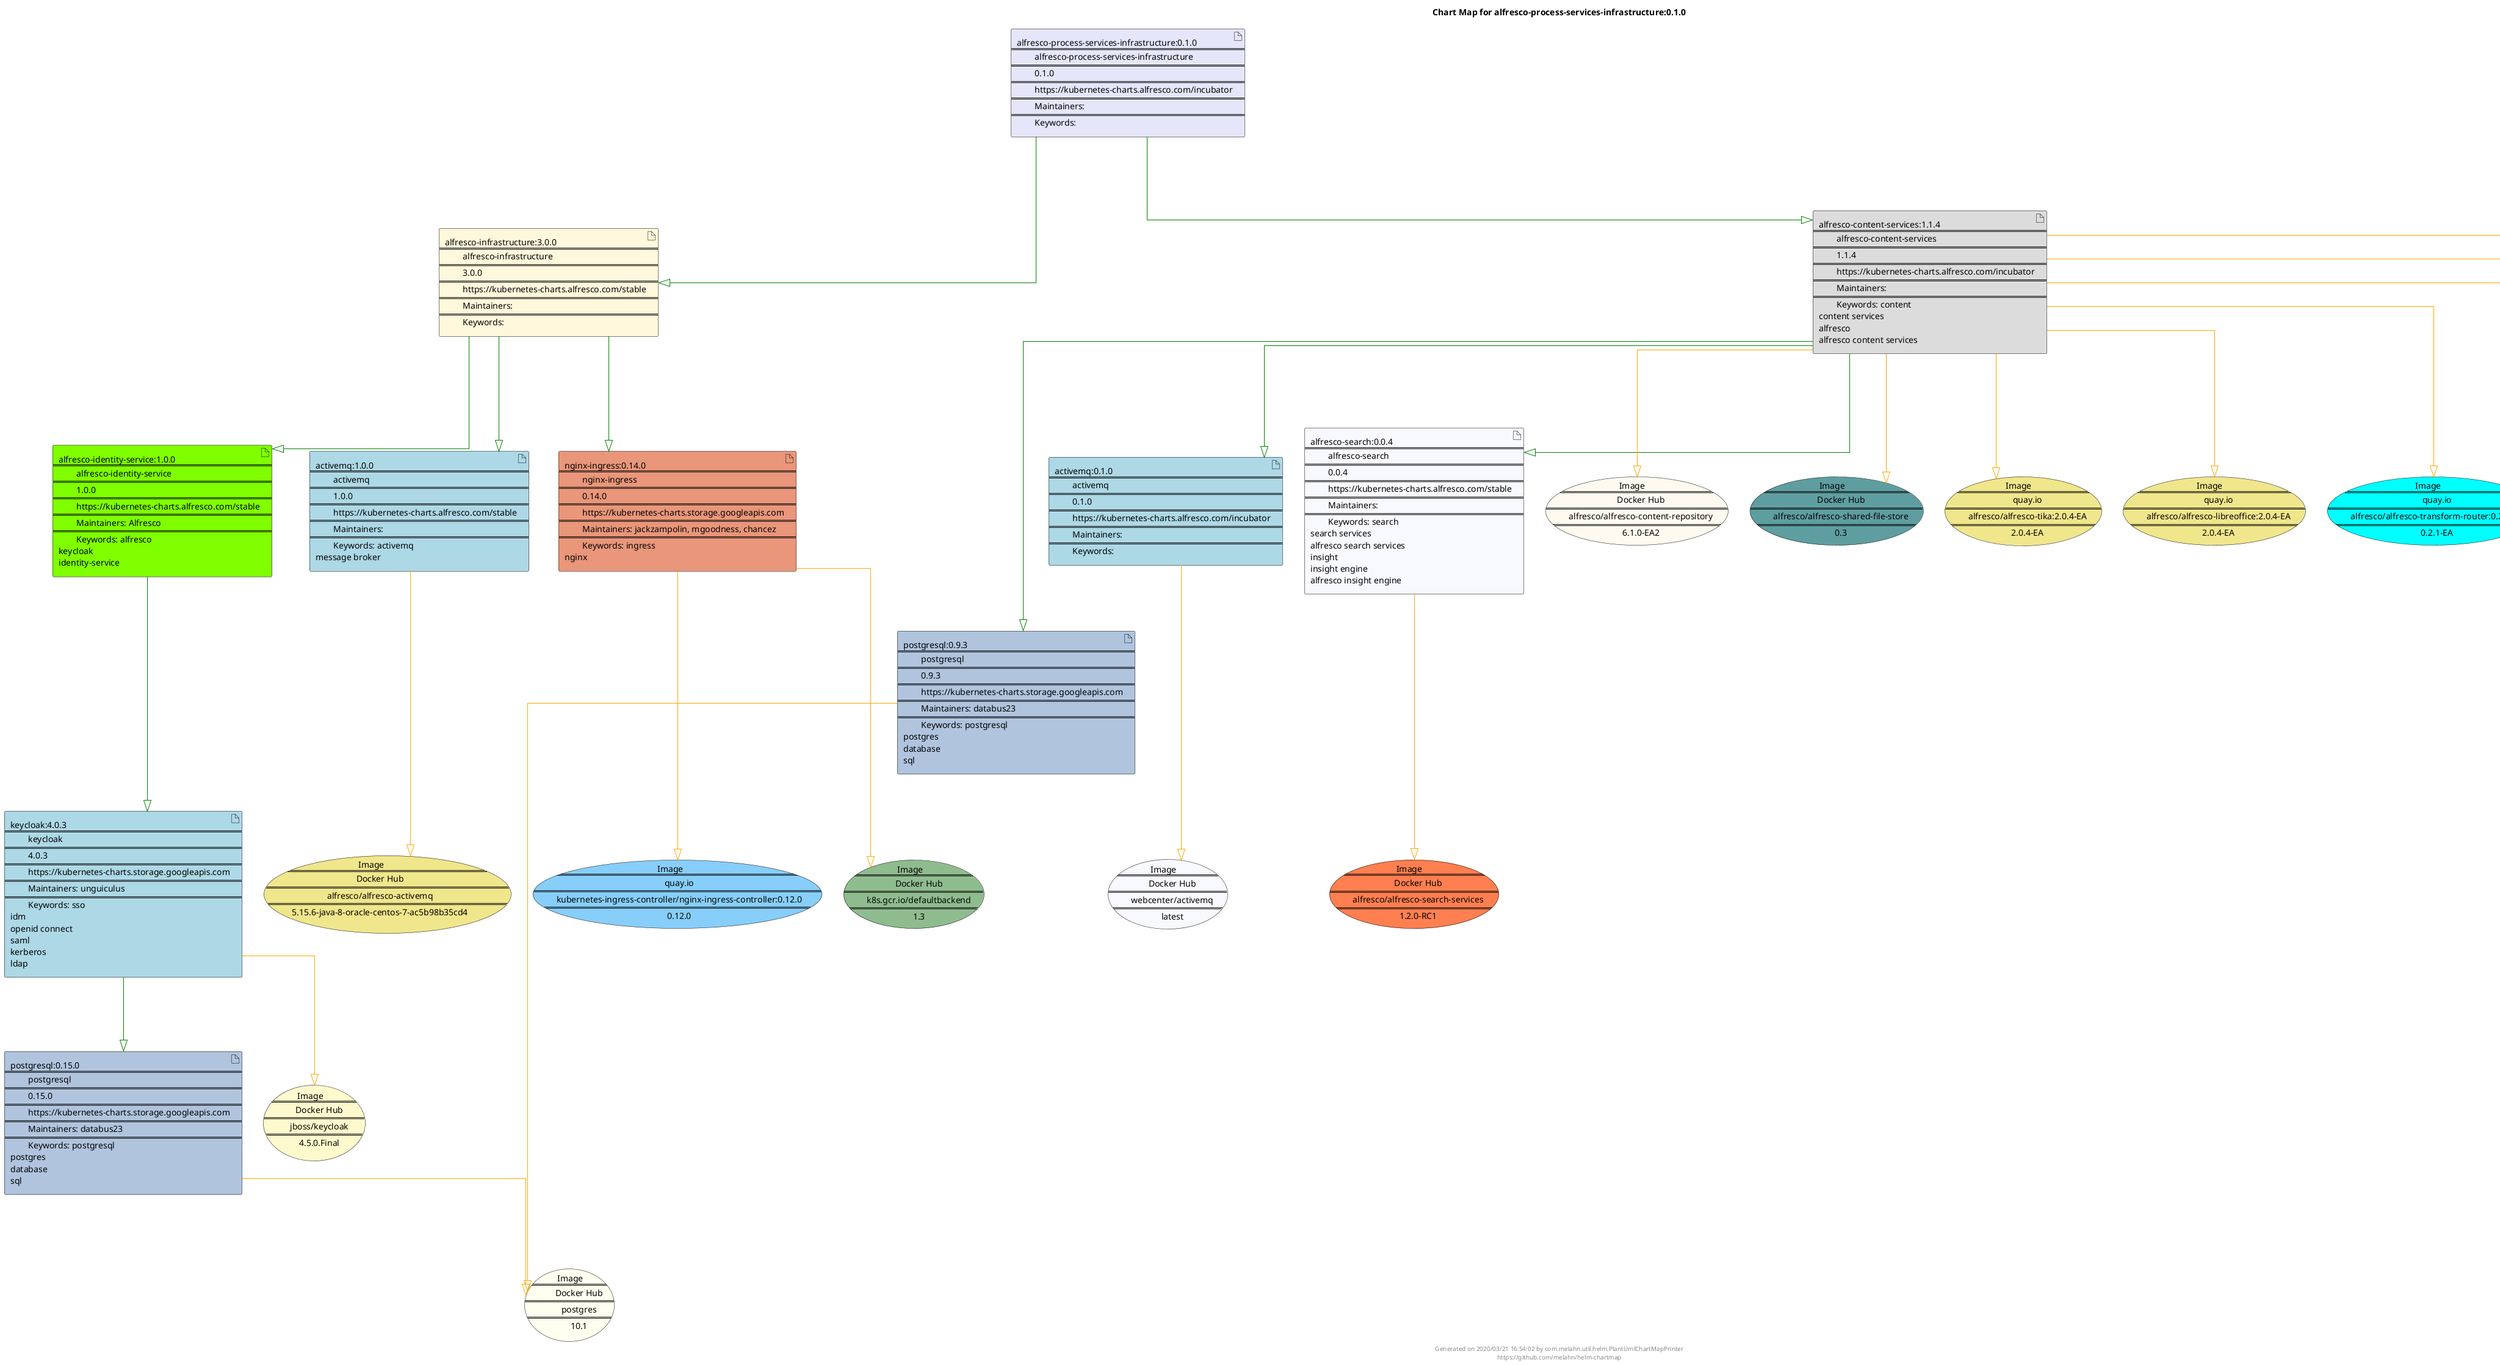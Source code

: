 @startuml
skinparam linetype ortho
skinparam backgroundColor white
skinparam usecaseBorderColor black
skinparam usecaseArrowColor LightSlateGray
skinparam artifactBorderColor black
skinparam artifactArrowColor LightSlateGray

title Chart Map for alfresco-process-services-infrastructure:0.1.0

'There are 11 referenced Helm Charts
artifact "postgresql:0.9.3\n====\n\tpostgresql\n====\n\t0.9.3\n====\n\thttps://kubernetes-charts.storage.googleapis.com\n====\n\tMaintainers: databus23\n====\n\tKeywords: postgresql\npostgres\ndatabase\nsql" as postgresql_0_9_3 #LightSteelBlue
artifact "keycloak:4.0.3\n====\n\tkeycloak\n====\n\t4.0.3\n====\n\thttps://kubernetes-charts.storage.googleapis.com\n====\n\tMaintainers: unguiculus\n====\n\tKeywords: sso\nidm\nopenid connect\nsaml\nkerberos\nldap" as keycloak_4_0_3 #LightBlue
artifact "alfresco-infrastructure:3.0.0\n====\n\talfresco-infrastructure\n====\n\t3.0.0\n====\n\thttps://kubernetes-charts.alfresco.com/stable\n====\n\tMaintainers: \n====\n\tKeywords: " as alfresco_infrastructure_3_0_0 #Cornsilk
artifact "alfresco-identity-service:1.0.0\n====\n\talfresco-identity-service\n====\n\t1.0.0\n====\n\thttps://kubernetes-charts.alfresco.com/stable\n====\n\tMaintainers: Alfresco\n====\n\tKeywords: alfresco\nkeycloak\nidentity-service" as alfresco_identity_service_1_0_0 #Chartreuse
artifact "activemq:1.0.0\n====\n\tactivemq\n====\n\t1.0.0\n====\n\thttps://kubernetes-charts.alfresco.com/stable\n====\n\tMaintainers: \n====\n\tKeywords: activemq\nmessage broker" as activemq_1_0_0 #LightBlue
artifact "postgresql:0.15.0\n====\n\tpostgresql\n====\n\t0.15.0\n====\n\thttps://kubernetes-charts.storage.googleapis.com\n====\n\tMaintainers: databus23\n====\n\tKeywords: postgresql\npostgres\ndatabase\nsql" as postgresql_0_15_0 #LightSteelBlue
artifact "alfresco-process-services-infrastructure:0.1.0\n====\n\talfresco-process-services-infrastructure\n====\n\t0.1.0\n====\n\thttps://kubernetes-charts.alfresco.com/incubator\n====\n\tMaintainers: \n====\n\tKeywords: " as alfresco_process_services_infrastructure_0_1_0 #Lavender
artifact "activemq:0.1.0\n====\n\tactivemq\n====\n\t0.1.0\n====\n\thttps://kubernetes-charts.alfresco.com/incubator\n====\n\tMaintainers: \n====\n\tKeywords: " as activemq_0_1_0 #LightBlue
artifact "nginx-ingress:0.14.0\n====\n\tnginx-ingress\n====\n\t0.14.0\n====\n\thttps://kubernetes-charts.storage.googleapis.com\n====\n\tMaintainers: jackzampolin, mgoodness, chancez\n====\n\tKeywords: ingress\nnginx" as nginx_ingress_0_14_0 #DarkSalmon
artifact "alfresco-search:0.0.4\n====\n\talfresco-search\n====\n\t0.0.4\n====\n\thttps://kubernetes-charts.alfresco.com/stable\n====\n\tMaintainers: \n====\n\tKeywords: search\nsearch services\nalfresco search services\ninsight\ninsight engine\nalfresco insight engine" as alfresco_search_0_0_4 #GhostWhite
artifact "alfresco-content-services:1.1.4\n====\n\talfresco-content-services\n====\n\t1.1.4\n====\n\thttps://kubernetes-charts.alfresco.com/incubator\n====\n\tMaintainers: \n====\n\tKeywords: content\ncontent services\nalfresco\nalfresco content services" as alfresco_content_services_1_1_4 #Gainsboro

'There are 15 referenced Docker Images
usecase "Image\n====\n\tDocker Hub\n====\n\talfresco/alfresco-content-repository\n====\n\t6.1.0-EA2" as alfresco_alfresco_content_repository_6_1_0_EA2 #FloralWhite
usecase "Image\n====\n\tDocker Hub\n====\n\talfresco/alfresco-shared-file-store\n====\n\t0.3" as alfresco_alfresco_shared_file_store_0_3 #CadetBlue
usecase "Image\n====\n\tquay.io\n====\n\talfresco/alfresco-tika:2.0.4-EA\n====\n\t2.0.4-EA" as quay_io_alfresco_alfresco_tika_2_0_4_EA #Khaki
usecase "Image\n====\n\tDocker Hub\n====\n\tpostgres\n====\n\t10.1" as postgres_10_1 #Ivory
usecase "Image\n====\n\tquay.io\n====\n\talfresco/alfresco-libreoffice:2.0.4-EA\n====\n\t2.0.4-EA" as quay_io_alfresco_alfresco_libreoffice_2_0_4_EA #Khaki
usecase "Image\n====\n\tquay.io\n====\n\tkubernetes-ingress-controller/nginx-ingress-controller:0.12.0\n====\n\t0.12.0" as quay_io_kubernetes_ingress_controller_nginx_ingress_controller_0_12_0 #LightSkyBlue
usecase "Image\n====\n\tDocker Hub\n====\n\talfresco/alfresco-search-services\n====\n\t1.2.0-RC1" as alfresco_alfresco_search_services_1_2_0_RC1 #Coral
usecase "Image\n====\n\tDocker Hub\n====\n\talfresco/alfresco-activemq\n====\n\t5.15.6-java-8-oracle-centos-7-ac5b98b35cd4" as alfresco_alfresco_activemq_5_15_6_java_8_oracle_centos_7_ac5b98b35cd4 #Khaki
usecase "Image\n====\n\tquay.io\n====\n\talfresco/alfresco-transform-router:0.2.1-EA\n====\n\t0.2.1-EA" as quay_io_alfresco_alfresco_transform_router_0_2_1_EA #Aqua
usecase "Image\n====\n\tquay.io\n====\n\talfresco/alfresco-imagemagick:2.0.4-EA\n====\n\t2.0.4-EA" as quay_io_alfresco_alfresco_imagemagick_2_0_4_EA #Cyan
usecase "Image\n====\n\tDocker Hub\n====\n\tk8s.gcr.io/defaultbackend\n====\n\t1.3" as k8s_gcr_io_defaultbackend_1_3 #DarkSeaGreen
usecase "Image\n====\n\tquay.io\n====\n\talfresco/alfresco-pdf-renderer:2.0.4-EA\n====\n\t2.0.4-EA" as quay_io_alfresco_alfresco_pdf_renderer_2_0_4_EA #GoldenRod
usecase "Image\n====\n\tDocker Hub\n====\n\twebcenter/activemq\n====\n\tlatest" as webcenter_activemq_latest #GhostWhite
usecase "Image\n====\n\tDocker Hub\n====\n\tjboss/keycloak\n====\n\t4.5.0.Final" as jboss_keycloak_4_5_0_Final #LemonChiffon
usecase "Image\n====\n\tDocker Hub\n====\n\talfresco/alfresco-share\n====\n\t6.0" as alfresco_alfresco_share_6_0 #LightSalmon

'Chart Dependencies
alfresco_process_services_infrastructure_0_1_0--[#green]-|>alfresco_content_services_1_1_4
alfresco_content_services_1_1_4--[#green]-|>postgresql_0_9_3
alfresco_content_services_1_1_4--[#green]-|>alfresco_search_0_0_4
alfresco_content_services_1_1_4--[#green]-|>activemq_0_1_0
alfresco_process_services_infrastructure_0_1_0--[#green]-|>alfresco_infrastructure_3_0_0
alfresco_infrastructure_3_0_0--[#green]-|>activemq_1_0_0
alfresco_infrastructure_3_0_0--[#green]-|>alfresco_identity_service_1_0_0
alfresco_identity_service_1_0_0--[#green]-|>keycloak_4_0_3
keycloak_4_0_3--[#green]-|>postgresql_0_15_0
alfresco_infrastructure_3_0_0--[#green]-|>nginx_ingress_0_14_0
postgresql_0_9_3--[#orange]-|>postgres_10_1
keycloak_4_0_3--[#orange]-|>jboss_keycloak_4_5_0_Final
activemq_1_0_0--[#orange]-|>alfresco_alfresco_activemq_5_15_6_java_8_oracle_centos_7_ac5b98b35cd4
postgresql_0_15_0--[#orange]-|>postgres_10_1
activemq_0_1_0--[#orange]-|>webcenter_activemq_latest
nginx_ingress_0_14_0--[#orange]-|>k8s_gcr_io_defaultbackend_1_3
nginx_ingress_0_14_0--[#orange]-|>quay_io_kubernetes_ingress_controller_nginx_ingress_controller_0_12_0
alfresco_search_0_0_4--[#orange]-|>alfresco_alfresco_search_services_1_2_0_RC1
alfresco_content_services_1_1_4--[#orange]-|>quay_io_alfresco_alfresco_tika_2_0_4_EA
alfresco_content_services_1_1_4--[#orange]-|>quay_io_alfresco_alfresco_imagemagick_2_0_4_EA
alfresco_content_services_1_1_4--[#orange]-|>alfresco_alfresco_share_6_0
alfresco_content_services_1_1_4--[#orange]-|>quay_io_alfresco_alfresco_pdf_renderer_2_0_4_EA
alfresco_content_services_1_1_4--[#orange]-|>alfresco_alfresco_shared_file_store_0_3
alfresco_content_services_1_1_4--[#orange]-|>quay_io_alfresco_alfresco_libreoffice_2_0_4_EA
alfresco_content_services_1_1_4--[#orange]-|>alfresco_alfresco_content_repository_6_1_0_EA2
alfresco_content_services_1_1_4--[#orange]-|>quay_io_alfresco_alfresco_transform_router_0_2_1_EA

center footer Generated on 2020/03/21 16:54:02 by com.melahn.util.helm.PlantUmlChartMapPrinter\nhttps://github.com/melahn/helm-chartmap
@enduml
